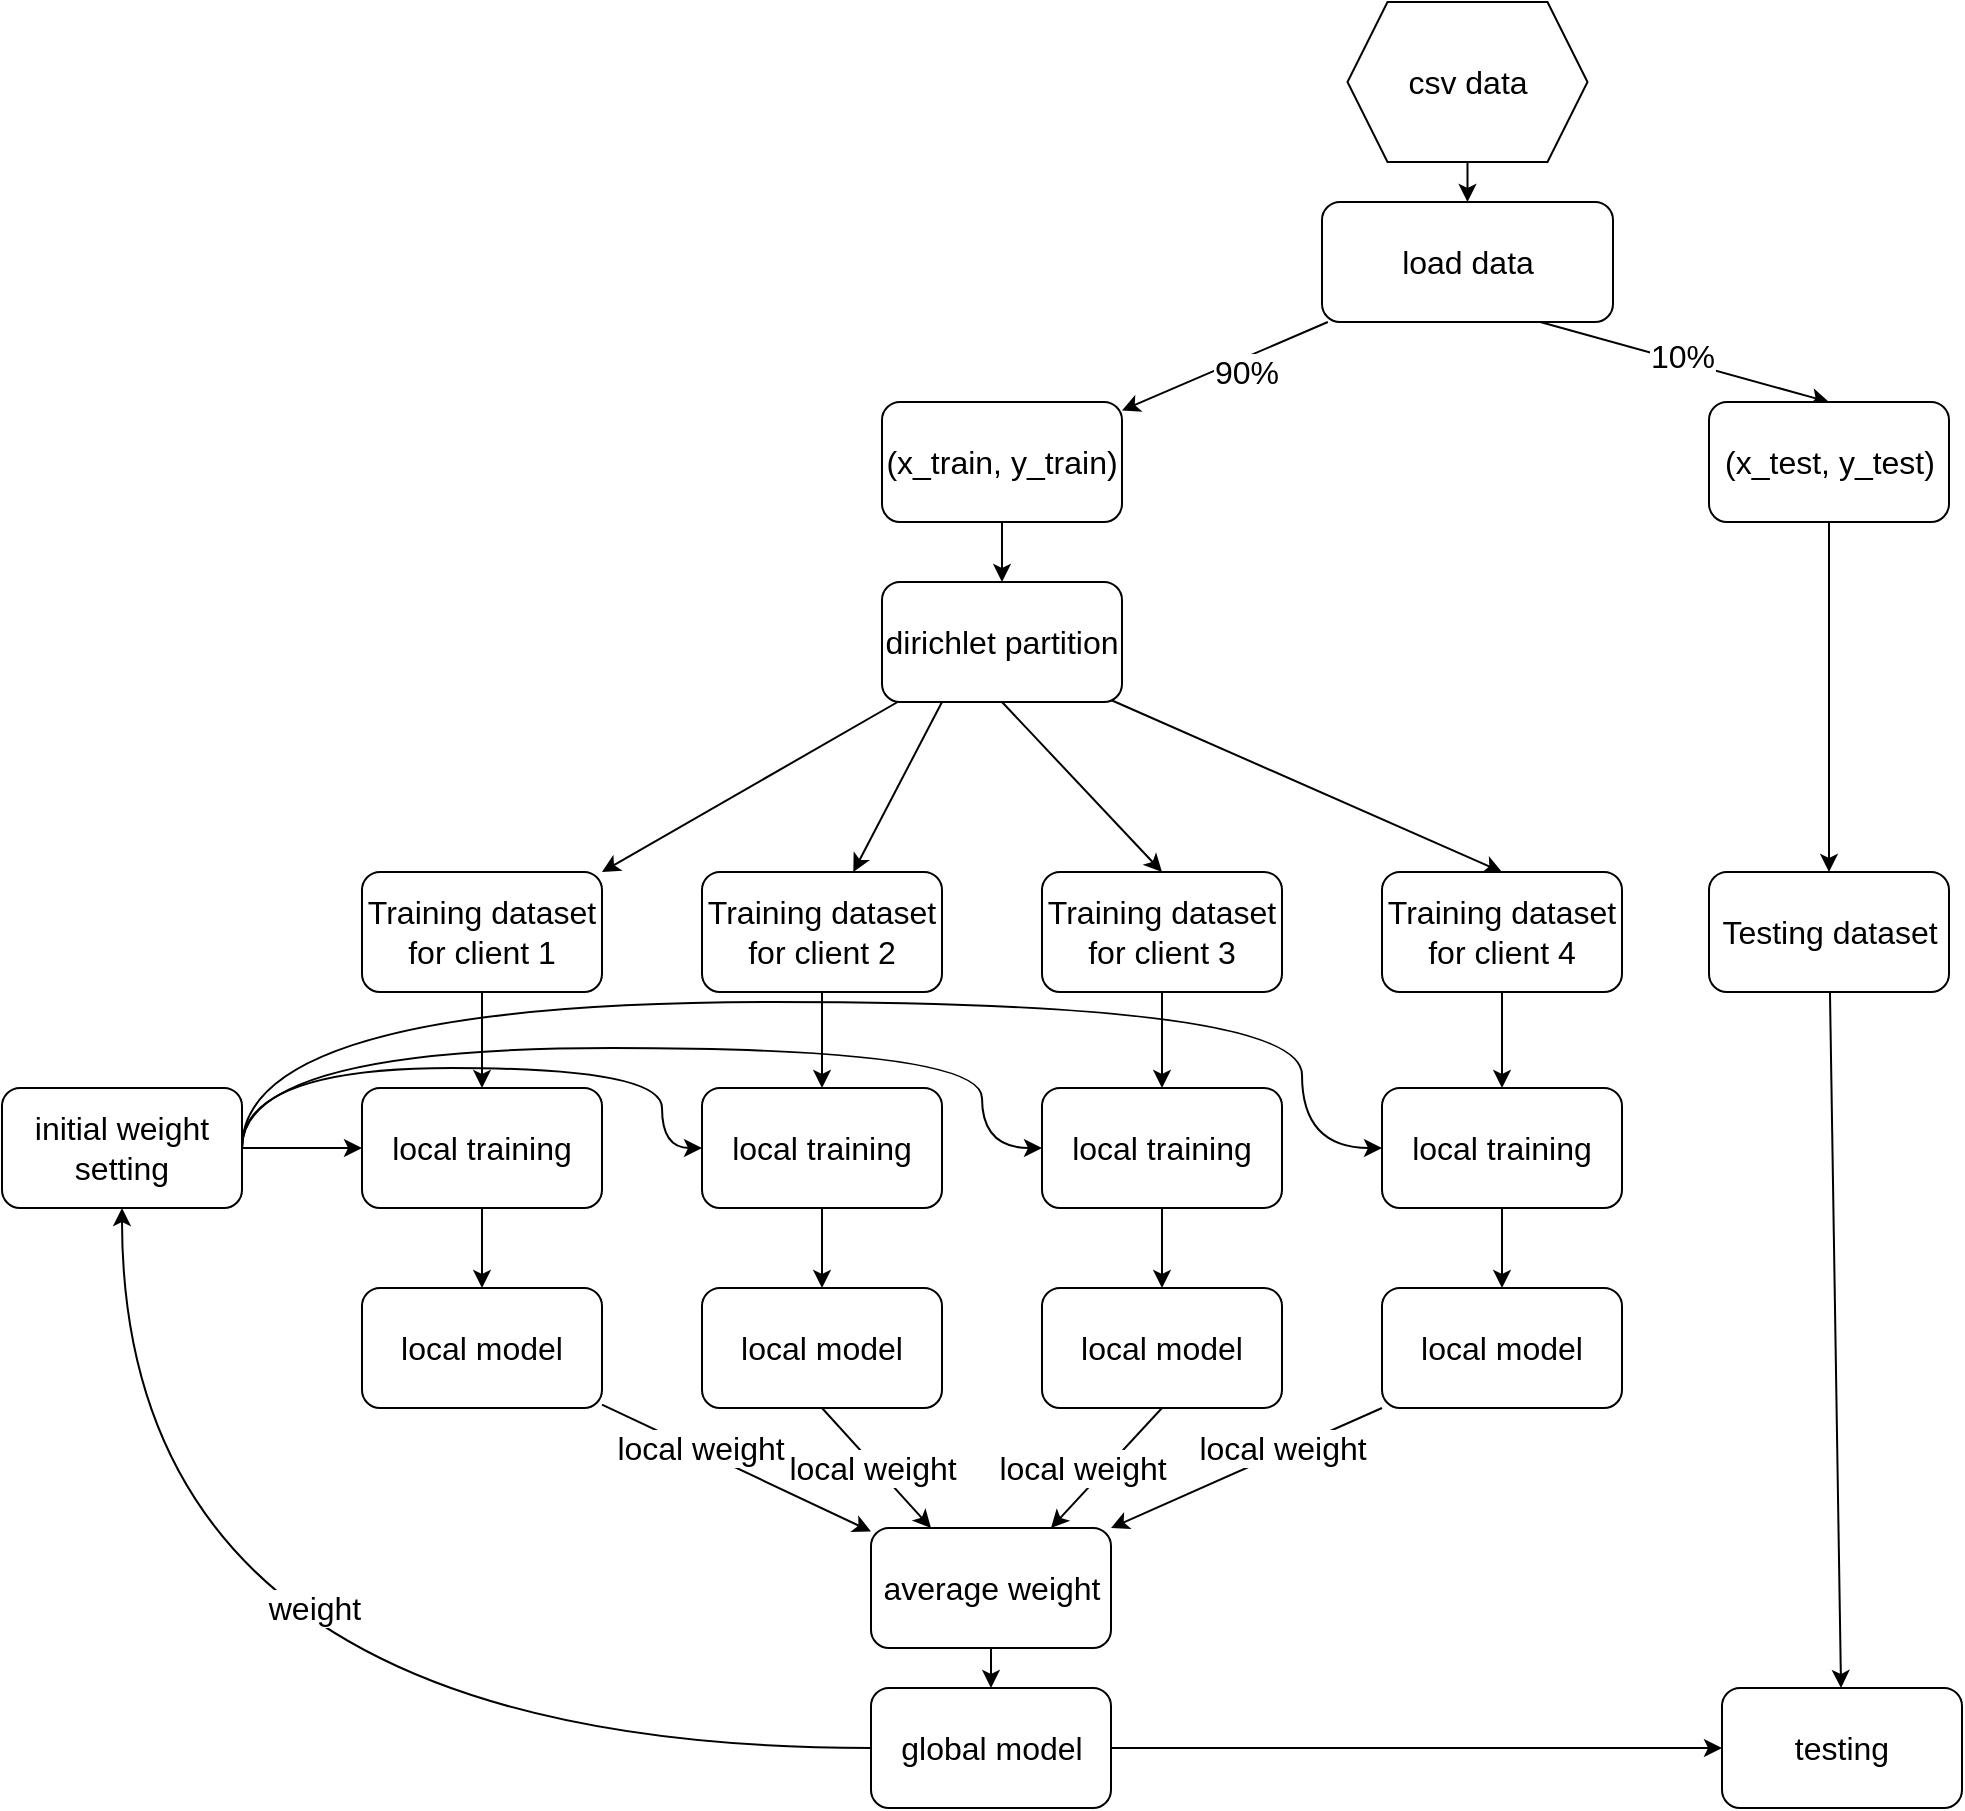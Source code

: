 <mxfile>
    <diagram id="XqzjBcl9tvYzakcDlazR" name="第 1 页">
        <mxGraphModel dx="1951" dy="932" grid="1" gridSize="10" guides="1" tooltips="1" connect="1" arrows="1" fold="1" page="1" pageScale="1" pageWidth="827" pageHeight="1169" math="0" shadow="0">
            <root>
                <mxCell id="0"/>
                <mxCell id="1" parent="0"/>
                <mxCell id="5" style="edgeStyle=none;html=1;fontColor=#000000;" parent="1" source="2" edge="1" target="6">
                    <mxGeometry relative="1" as="geometry">
                        <mxPoint x="300" y="310" as="targetPoint"/>
                    </mxGeometry>
                </mxCell>
                <mxCell id="9" value="90%" style="edgeLabel;html=1;align=center;verticalAlign=middle;resizable=0;points=[];fontSize=16;" vertex="1" connectable="0" parent="5">
                    <mxGeometry x="-0.279" y="3" relative="1" as="geometry">
                        <mxPoint x="-5" y="6" as="offset"/>
                    </mxGeometry>
                </mxCell>
                <mxCell id="7" style="edgeStyle=none;html=1;exitX=0.75;exitY=1;exitDx=0;exitDy=0;entryX=0.5;entryY=0;entryDx=0;entryDy=0;" edge="1" parent="1" source="2" target="8">
                    <mxGeometry relative="1" as="geometry">
                        <mxPoint x="530" y="330" as="targetPoint"/>
                    </mxGeometry>
                </mxCell>
                <mxCell id="10" value="10%" style="edgeLabel;html=1;align=center;verticalAlign=middle;resizable=0;points=[];fontSize=16;" vertex="1" connectable="0" parent="7">
                    <mxGeometry x="0.272" y="3" relative="1" as="geometry">
                        <mxPoint x="-22" y="-6" as="offset"/>
                    </mxGeometry>
                </mxCell>
                <mxCell id="2" value="&lt;font style=&quot;font-size: 16px;&quot;&gt;load data&lt;/font&gt;&lt;span style=&quot;color: rgb(78, 201, 176); background-color: rgb(30, 30, 30); font-family: Consolas, &amp;quot;Courier New&amp;quot;, monospace; font-size: 14px;&quot;&gt;&lt;br&gt;&lt;/span&gt;" style="rounded=1;whiteSpace=wrap;html=1;" parent="1" vertex="1">
                    <mxGeometry x="310" y="220" width="145.5" height="60" as="geometry"/>
                </mxCell>
                <mxCell id="4" value="" style="edgeStyle=none;html=1;" parent="1" source="3" target="2" edge="1">
                    <mxGeometry relative="1" as="geometry"/>
                </mxCell>
                <mxCell id="3" value="csv data" style="shape=hexagon;perimeter=hexagonPerimeter2;whiteSpace=wrap;html=1;fixedSize=1;fontSize=16;" parent="1" vertex="1">
                    <mxGeometry x="322.75" y="120" width="120" height="80" as="geometry"/>
                </mxCell>
                <mxCell id="13" style="edgeStyle=none;html=1;entryX=0.5;entryY=0;entryDx=0;entryDy=0;fontSize=16;" edge="1" parent="1" source="6" target="11">
                    <mxGeometry relative="1" as="geometry"/>
                </mxCell>
                <mxCell id="6" value="(x_train, y_train)" style="rounded=1;whiteSpace=wrap;html=1;fontColor=#000000;fontSize=16;" parent="1" vertex="1">
                    <mxGeometry x="90" y="320" width="120" height="60" as="geometry"/>
                </mxCell>
                <mxCell id="27" value="" style="edgeStyle=none;html=1;fontSize=16;" edge="1" parent="1" source="8" target="26">
                    <mxGeometry relative="1" as="geometry"/>
                </mxCell>
                <mxCell id="8" value="(x_test, y_test)" style="rounded=1;whiteSpace=wrap;html=1;fontSize=16;" vertex="1" parent="1">
                    <mxGeometry x="503.5" y="320" width="120" height="60" as="geometry"/>
                </mxCell>
                <mxCell id="15" value="" style="edgeStyle=none;html=1;fontSize=16;entryX=1;entryY=0;entryDx=0;entryDy=0;" edge="1" parent="1" source="11" target="14">
                    <mxGeometry relative="1" as="geometry"/>
                </mxCell>
                <mxCell id="19" value="" style="edgeStyle=none;html=1;fontSize=16;exitX=0.25;exitY=1;exitDx=0;exitDy=0;" edge="1" parent="1" source="11" target="16">
                    <mxGeometry relative="1" as="geometry"/>
                </mxCell>
                <mxCell id="21" style="edgeStyle=none;html=1;exitX=0.5;exitY=1;exitDx=0;exitDy=0;fontSize=16;entryX=0.5;entryY=0;entryDx=0;entryDy=0;" edge="1" parent="1" source="11" target="23">
                    <mxGeometry relative="1" as="geometry">
                        <mxPoint x="380" y="550" as="targetPoint"/>
                    </mxGeometry>
                </mxCell>
                <mxCell id="25" style="edgeStyle=none;html=1;exitX=0.954;exitY=0.983;exitDx=0;exitDy=0;entryX=0.5;entryY=0;entryDx=0;entryDy=0;fontSize=16;exitPerimeter=0;" edge="1" parent="1" source="11" target="24">
                    <mxGeometry relative="1" as="geometry"/>
                </mxCell>
                <mxCell id="11" value="dirichlet partition" style="rounded=1;whiteSpace=wrap;html=1;fontSize=16;" vertex="1" parent="1">
                    <mxGeometry x="90" y="410" width="120" height="60" as="geometry"/>
                </mxCell>
                <mxCell id="32" value="" style="edgeStyle=none;html=1;fontSize=16;" edge="1" parent="1" source="14" target="28">
                    <mxGeometry relative="1" as="geometry"/>
                </mxCell>
                <mxCell id="14" value="Training dataset for client 1" style="rounded=1;whiteSpace=wrap;html=1;fontSize=16;" vertex="1" parent="1">
                    <mxGeometry x="-170" y="555" width="120" height="60" as="geometry"/>
                </mxCell>
                <mxCell id="33" value="" style="edgeStyle=none;html=1;fontSize=16;" edge="1" parent="1" source="16" target="29">
                    <mxGeometry relative="1" as="geometry"/>
                </mxCell>
                <mxCell id="16" value="Training dataset for client 2" style="whiteSpace=wrap;html=1;rounded=1;fontSize=16;" vertex="1" parent="1">
                    <mxGeometry y="555" width="120" height="60" as="geometry"/>
                </mxCell>
                <mxCell id="34" value="" style="edgeStyle=none;html=1;fontSize=16;" edge="1" parent="1" source="23" target="30">
                    <mxGeometry relative="1" as="geometry"/>
                </mxCell>
                <mxCell id="23" value="Training dataset for client 3" style="whiteSpace=wrap;html=1;rounded=1;fontSize=16;" vertex="1" parent="1">
                    <mxGeometry x="170" y="555" width="120" height="60" as="geometry"/>
                </mxCell>
                <mxCell id="35" value="" style="edgeStyle=none;html=1;fontSize=16;" edge="1" parent="1" source="24" target="31">
                    <mxGeometry relative="1" as="geometry"/>
                </mxCell>
                <mxCell id="24" value="Training dataset for client 4" style="whiteSpace=wrap;html=1;rounded=1;fontSize=16;" vertex="1" parent="1">
                    <mxGeometry x="340" y="555" width="120" height="60" as="geometry"/>
                </mxCell>
                <mxCell id="58" style="edgeStyle=none;html=1;fontSize=16;" edge="1" parent="1" source="26" target="57">
                    <mxGeometry relative="1" as="geometry"/>
                </mxCell>
                <mxCell id="26" value="Testing dataset" style="whiteSpace=wrap;html=1;rounded=1;fontSize=16;" vertex="1" parent="1">
                    <mxGeometry x="503.5" y="555" width="120" height="60" as="geometry"/>
                </mxCell>
                <mxCell id="40" value="" style="edgeStyle=none;html=1;fontSize=16;" edge="1" parent="1" source="28" target="36">
                    <mxGeometry relative="1" as="geometry"/>
                </mxCell>
                <mxCell id="28" value="local training" style="rounded=1;whiteSpace=wrap;html=1;fontSize=16;" vertex="1" parent="1">
                    <mxGeometry x="-170" y="663" width="120" height="60" as="geometry"/>
                </mxCell>
                <mxCell id="41" value="" style="edgeStyle=none;html=1;fontSize=16;" edge="1" parent="1" source="29" target="37">
                    <mxGeometry relative="1" as="geometry"/>
                </mxCell>
                <mxCell id="29" value="local training" style="rounded=1;whiteSpace=wrap;html=1;fontSize=16;" vertex="1" parent="1">
                    <mxGeometry y="663" width="120" height="60" as="geometry"/>
                </mxCell>
                <mxCell id="42" value="" style="edgeStyle=none;html=1;fontSize=16;" edge="1" parent="1" source="30" target="38">
                    <mxGeometry relative="1" as="geometry"/>
                </mxCell>
                <mxCell id="30" value="local training" style="rounded=1;whiteSpace=wrap;html=1;fontSize=16;" vertex="1" parent="1">
                    <mxGeometry x="170" y="663" width="120" height="60" as="geometry"/>
                </mxCell>
                <mxCell id="43" value="" style="edgeStyle=none;html=1;fontSize=16;" edge="1" parent="1" source="31" target="39">
                    <mxGeometry relative="1" as="geometry"/>
                </mxCell>
                <mxCell id="31" value="local training" style="rounded=1;whiteSpace=wrap;html=1;fontSize=16;" vertex="1" parent="1">
                    <mxGeometry x="340" y="663" width="120" height="60" as="geometry"/>
                </mxCell>
                <mxCell id="45" style="edgeStyle=none;html=1;fontSize=16;" edge="1" parent="1" source="36" target="44">
                    <mxGeometry relative="1" as="geometry"/>
                </mxCell>
                <mxCell id="49" value="local weight" style="edgeLabel;html=1;align=center;verticalAlign=middle;resizable=0;points=[];fontSize=16;" vertex="1" connectable="0" parent="45">
                    <mxGeometry x="0.298" y="2" relative="1" as="geometry">
                        <mxPoint x="-39" y="-18" as="offset"/>
                    </mxGeometry>
                </mxCell>
                <mxCell id="36" value="local model" style="rounded=1;whiteSpace=wrap;html=1;fontSize=16;" vertex="1" parent="1">
                    <mxGeometry x="-170" y="763" width="120" height="60" as="geometry"/>
                </mxCell>
                <mxCell id="46" style="edgeStyle=none;html=1;entryX=0.25;entryY=0;entryDx=0;entryDy=0;fontSize=16;exitX=0.5;exitY=1;exitDx=0;exitDy=0;" edge="1" parent="1" source="37" target="44">
                    <mxGeometry relative="1" as="geometry"/>
                </mxCell>
                <mxCell id="50" value="local weight" style="edgeLabel;html=1;align=center;verticalAlign=middle;resizable=0;points=[];fontSize=16;" vertex="1" connectable="0" parent="46">
                    <mxGeometry x="0.343" y="2" relative="1" as="geometry">
                        <mxPoint x="-13" y="-9" as="offset"/>
                    </mxGeometry>
                </mxCell>
                <mxCell id="37" value="local model" style="rounded=1;whiteSpace=wrap;html=1;fontSize=16;" vertex="1" parent="1">
                    <mxGeometry y="763" width="120" height="60" as="geometry"/>
                </mxCell>
                <mxCell id="47" style="edgeStyle=none;html=1;entryX=0.75;entryY=0;entryDx=0;entryDy=0;fontSize=16;exitX=0.5;exitY=1;exitDx=0;exitDy=0;" edge="1" parent="1" source="38" target="44">
                    <mxGeometry relative="1" as="geometry"/>
                </mxCell>
                <mxCell id="51" value="local weight" style="edgeLabel;html=1;align=center;verticalAlign=middle;resizable=0;points=[];fontSize=16;" vertex="1" connectable="0" parent="47">
                    <mxGeometry x="0.353" y="2" relative="1" as="geometry">
                        <mxPoint x="-4" y="-12" as="offset"/>
                    </mxGeometry>
                </mxCell>
                <mxCell id="38" value="local model" style="rounded=1;whiteSpace=wrap;html=1;fontSize=16;" vertex="1" parent="1">
                    <mxGeometry x="170" y="763" width="120" height="60" as="geometry"/>
                </mxCell>
                <mxCell id="48" style="edgeStyle=none;html=1;exitX=0;exitY=1;exitDx=0;exitDy=0;entryX=1;entryY=0;entryDx=0;entryDy=0;fontSize=16;" edge="1" parent="1" source="39" target="44">
                    <mxGeometry relative="1" as="geometry"/>
                </mxCell>
                <mxCell id="52" value="local weight" style="edgeLabel;html=1;align=center;verticalAlign=middle;resizable=0;points=[];fontSize=16;" vertex="1" connectable="0" parent="48">
                    <mxGeometry x="-0.234" y="2" relative="1" as="geometry">
                        <mxPoint x="1" y="-5" as="offset"/>
                    </mxGeometry>
                </mxCell>
                <mxCell id="39" value="local model" style="rounded=1;whiteSpace=wrap;html=1;fontSize=16;" vertex="1" parent="1">
                    <mxGeometry x="340" y="763" width="120" height="60" as="geometry"/>
                </mxCell>
                <mxCell id="54" value="" style="edgeStyle=none;html=1;fontSize=16;" edge="1" parent="1" source="44" target="53">
                    <mxGeometry relative="1" as="geometry"/>
                </mxCell>
                <mxCell id="44" value="average weight" style="rounded=1;whiteSpace=wrap;html=1;fontSize=16;" vertex="1" parent="1">
                    <mxGeometry x="84.5" y="883" width="120" height="60" as="geometry"/>
                </mxCell>
                <mxCell id="59" style="edgeStyle=none;html=1;entryX=0;entryY=0.5;entryDx=0;entryDy=0;fontSize=16;" edge="1" parent="1" source="53" target="57">
                    <mxGeometry relative="1" as="geometry"/>
                </mxCell>
                <mxCell id="62" value="weight" style="edgeStyle=orthogonalEdgeStyle;curved=1;html=1;fontSize=16;" edge="1" parent="1" source="53" target="61">
                    <mxGeometry x="-0.135" y="-70" relative="1" as="geometry">
                        <mxPoint as="offset"/>
                    </mxGeometry>
                </mxCell>
                <mxCell id="53" value="global model" style="whiteSpace=wrap;html=1;fontSize=16;rounded=1;" vertex="1" parent="1">
                    <mxGeometry x="84.5" y="963" width="120" height="60" as="geometry"/>
                </mxCell>
                <mxCell id="57" value="testing" style="rounded=1;whiteSpace=wrap;html=1;fontSize=16;" vertex="1" parent="1">
                    <mxGeometry x="510" y="963" width="120" height="60" as="geometry"/>
                </mxCell>
                <mxCell id="63" style="edgeStyle=orthogonalEdgeStyle;curved=1;html=1;entryX=0;entryY=0.5;entryDx=0;entryDy=0;fontSize=16;" edge="1" parent="1" source="61" target="28">
                    <mxGeometry relative="1" as="geometry"/>
                </mxCell>
                <mxCell id="64" style="edgeStyle=orthogonalEdgeStyle;curved=1;html=1;exitX=1;exitY=0.5;exitDx=0;exitDy=0;entryX=0;entryY=0.5;entryDx=0;entryDy=0;fontSize=16;" edge="1" parent="1" source="61" target="29">
                    <mxGeometry relative="1" as="geometry">
                        <Array as="points">
                            <mxPoint x="-230" y="653"/>
                            <mxPoint x="-20" y="653"/>
                            <mxPoint x="-20" y="693"/>
                        </Array>
                    </mxGeometry>
                </mxCell>
                <mxCell id="65" style="edgeStyle=orthogonalEdgeStyle;curved=1;html=1;exitX=1;exitY=0.5;exitDx=0;exitDy=0;entryX=0;entryY=0.5;entryDx=0;entryDy=0;fontSize=16;" edge="1" parent="1" source="61" target="30">
                    <mxGeometry relative="1" as="geometry">
                        <Array as="points">
                            <mxPoint x="-230" y="643"/>
                            <mxPoint x="140" y="643"/>
                            <mxPoint x="140" y="693"/>
                        </Array>
                    </mxGeometry>
                </mxCell>
                <mxCell id="66" style="edgeStyle=orthogonalEdgeStyle;curved=1;html=1;exitX=1;exitY=0.5;exitDx=0;exitDy=0;entryX=0;entryY=0.5;entryDx=0;entryDy=0;fontSize=16;" edge="1" parent="1" source="61" target="31">
                    <mxGeometry relative="1" as="geometry">
                        <Array as="points">
                            <mxPoint x="-230" y="620"/>
                            <mxPoint x="300" y="620"/>
                            <mxPoint x="300" y="693"/>
                        </Array>
                    </mxGeometry>
                </mxCell>
                <mxCell id="61" value="initial weight setting" style="rounded=1;whiteSpace=wrap;html=1;fontSize=16;" vertex="1" parent="1">
                    <mxGeometry x="-350" y="663" width="120" height="60" as="geometry"/>
                </mxCell>
            </root>
        </mxGraphModel>
    </diagram>
</mxfile>